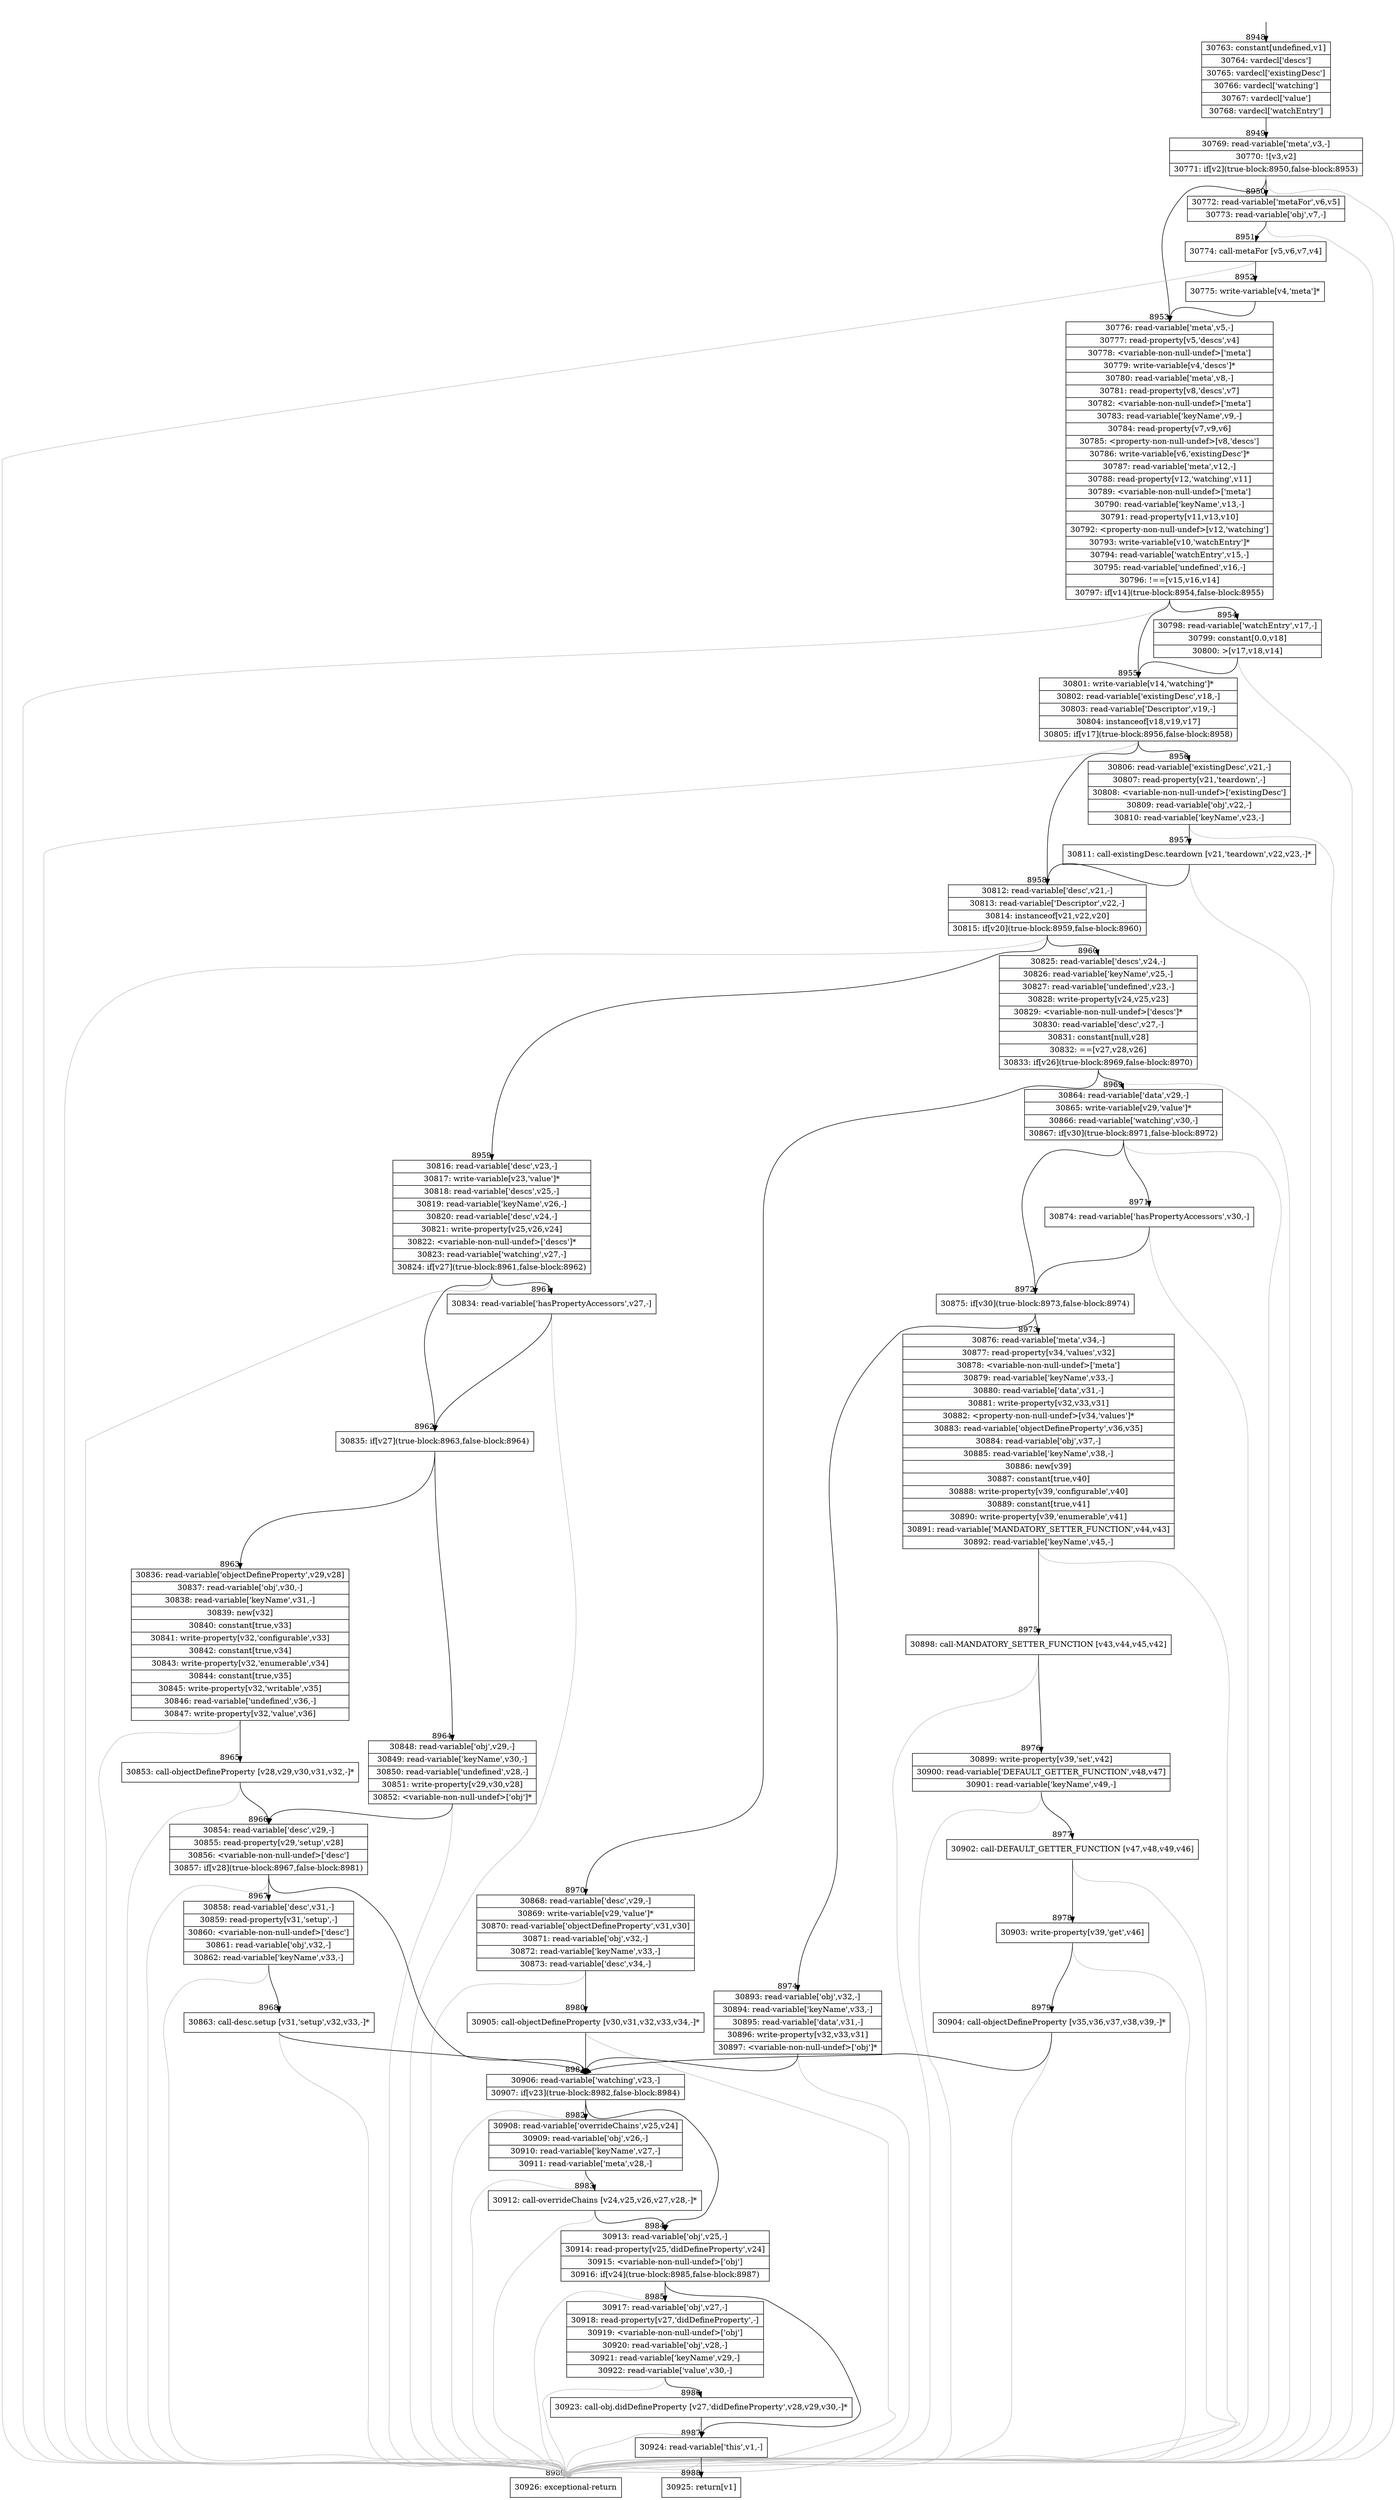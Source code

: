 digraph {
rankdir="TD"
BB_entry765[shape=none,label=""];
BB_entry765 -> BB8948 [tailport=s, headport=n, headlabel="    8948"]
BB8948 [shape=record label="{30763: constant[undefined,v1]|30764: vardecl['descs']|30765: vardecl['existingDesc']|30766: vardecl['watching']|30767: vardecl['value']|30768: vardecl['watchEntry']}" ] 
BB8948 -> BB8949 [tailport=s, headport=n, headlabel="      8949"]
BB8949 [shape=record label="{30769: read-variable['meta',v3,-]|30770: ![v3,v2]|30771: if[v2](true-block:8950,false-block:8953)}" ] 
BB8949 -> BB8950 [tailport=s, headport=n, headlabel="      8950"]
BB8949 -> BB8953 [tailport=s, headport=n, headlabel="      8953"]
BB8949 -> BB8989 [tailport=s, headport=n, color=gray, headlabel="      8989"]
BB8950 [shape=record label="{30772: read-variable['metaFor',v6,v5]|30773: read-variable['obj',v7,-]}" ] 
BB8950 -> BB8951 [tailport=s, headport=n, headlabel="      8951"]
BB8950 -> BB8989 [tailport=s, headport=n, color=gray]
BB8951 [shape=record label="{30774: call-metaFor [v5,v6,v7,v4]}" ] 
BB8951 -> BB8952 [tailport=s, headport=n, headlabel="      8952"]
BB8951 -> BB8989 [tailport=s, headport=n, color=gray]
BB8952 [shape=record label="{30775: write-variable[v4,'meta']*}" ] 
BB8952 -> BB8953 [tailport=s, headport=n]
BB8953 [shape=record label="{30776: read-variable['meta',v5,-]|30777: read-property[v5,'descs',v4]|30778: \<variable-non-null-undef\>['meta']|30779: write-variable[v4,'descs']*|30780: read-variable['meta',v8,-]|30781: read-property[v8,'descs',v7]|30782: \<variable-non-null-undef\>['meta']|30783: read-variable['keyName',v9,-]|30784: read-property[v7,v9,v6]|30785: \<property-non-null-undef\>[v8,'descs']|30786: write-variable[v6,'existingDesc']*|30787: read-variable['meta',v12,-]|30788: read-property[v12,'watching',v11]|30789: \<variable-non-null-undef\>['meta']|30790: read-variable['keyName',v13,-]|30791: read-property[v11,v13,v10]|30792: \<property-non-null-undef\>[v12,'watching']|30793: write-variable[v10,'watchEntry']*|30794: read-variable['watchEntry',v15,-]|30795: read-variable['undefined',v16,-]|30796: !==[v15,v16,v14]|30797: if[v14](true-block:8954,false-block:8955)}" ] 
BB8953 -> BB8955 [tailport=s, headport=n, headlabel="      8955"]
BB8953 -> BB8954 [tailport=s, headport=n, headlabel="      8954"]
BB8953 -> BB8989 [tailport=s, headport=n, color=gray]
BB8954 [shape=record label="{30798: read-variable['watchEntry',v17,-]|30799: constant[0.0,v18]|30800: \>[v17,v18,v14]}" ] 
BB8954 -> BB8955 [tailport=s, headport=n]
BB8954 -> BB8989 [tailport=s, headport=n, color=gray]
BB8955 [shape=record label="{30801: write-variable[v14,'watching']*|30802: read-variable['existingDesc',v18,-]|30803: read-variable['Descriptor',v19,-]|30804: instanceof[v18,v19,v17]|30805: if[v17](true-block:8956,false-block:8958)}" ] 
BB8955 -> BB8956 [tailport=s, headport=n, headlabel="      8956"]
BB8955 -> BB8958 [tailport=s, headport=n, headlabel="      8958"]
BB8955 -> BB8989 [tailport=s, headport=n, color=gray]
BB8956 [shape=record label="{30806: read-variable['existingDesc',v21,-]|30807: read-property[v21,'teardown',-]|30808: \<variable-non-null-undef\>['existingDesc']|30809: read-variable['obj',v22,-]|30810: read-variable['keyName',v23,-]}" ] 
BB8956 -> BB8957 [tailport=s, headport=n, headlabel="      8957"]
BB8956 -> BB8989 [tailport=s, headport=n, color=gray]
BB8957 [shape=record label="{30811: call-existingDesc.teardown [v21,'teardown',v22,v23,-]*}" ] 
BB8957 -> BB8958 [tailport=s, headport=n]
BB8957 -> BB8989 [tailport=s, headport=n, color=gray]
BB8958 [shape=record label="{30812: read-variable['desc',v21,-]|30813: read-variable['Descriptor',v22,-]|30814: instanceof[v21,v22,v20]|30815: if[v20](true-block:8959,false-block:8960)}" ] 
BB8958 -> BB8959 [tailport=s, headport=n, headlabel="      8959"]
BB8958 -> BB8960 [tailport=s, headport=n, headlabel="      8960"]
BB8958 -> BB8989 [tailport=s, headport=n, color=gray]
BB8959 [shape=record label="{30816: read-variable['desc',v23,-]|30817: write-variable[v23,'value']*|30818: read-variable['descs',v25,-]|30819: read-variable['keyName',v26,-]|30820: read-variable['desc',v24,-]|30821: write-property[v25,v26,v24]|30822: \<variable-non-null-undef\>['descs']*|30823: read-variable['watching',v27,-]|30824: if[v27](true-block:8961,false-block:8962)}" ] 
BB8959 -> BB8962 [tailport=s, headport=n, headlabel="      8962"]
BB8959 -> BB8961 [tailport=s, headport=n, headlabel="      8961"]
BB8959 -> BB8989 [tailport=s, headport=n, color=gray]
BB8960 [shape=record label="{30825: read-variable['descs',v24,-]|30826: read-variable['keyName',v25,-]|30827: read-variable['undefined',v23,-]|30828: write-property[v24,v25,v23]|30829: \<variable-non-null-undef\>['descs']*|30830: read-variable['desc',v27,-]|30831: constant[null,v28]|30832: ==[v27,v28,v26]|30833: if[v26](true-block:8969,false-block:8970)}" ] 
BB8960 -> BB8969 [tailport=s, headport=n, headlabel="      8969"]
BB8960 -> BB8970 [tailport=s, headport=n, headlabel="      8970"]
BB8960 -> BB8989 [tailport=s, headport=n, color=gray]
BB8961 [shape=record label="{30834: read-variable['hasPropertyAccessors',v27,-]}" ] 
BB8961 -> BB8962 [tailport=s, headport=n]
BB8961 -> BB8989 [tailport=s, headport=n, color=gray]
BB8962 [shape=record label="{30835: if[v27](true-block:8963,false-block:8964)}" ] 
BB8962 -> BB8963 [tailport=s, headport=n, headlabel="      8963"]
BB8962 -> BB8964 [tailport=s, headport=n, headlabel="      8964"]
BB8963 [shape=record label="{30836: read-variable['objectDefineProperty',v29,v28]|30837: read-variable['obj',v30,-]|30838: read-variable['keyName',v31,-]|30839: new[v32]|30840: constant[true,v33]|30841: write-property[v32,'configurable',v33]|30842: constant[true,v34]|30843: write-property[v32,'enumerable',v34]|30844: constant[true,v35]|30845: write-property[v32,'writable',v35]|30846: read-variable['undefined',v36,-]|30847: write-property[v32,'value',v36]}" ] 
BB8963 -> BB8965 [tailport=s, headport=n, headlabel="      8965"]
BB8963 -> BB8989 [tailport=s, headport=n, color=gray]
BB8964 [shape=record label="{30848: read-variable['obj',v29,-]|30849: read-variable['keyName',v30,-]|30850: read-variable['undefined',v28,-]|30851: write-property[v29,v30,v28]|30852: \<variable-non-null-undef\>['obj']*}" ] 
BB8964 -> BB8966 [tailport=s, headport=n, headlabel="      8966"]
BB8964 -> BB8989 [tailport=s, headport=n, color=gray]
BB8965 [shape=record label="{30853: call-objectDefineProperty [v28,v29,v30,v31,v32,-]*}" ] 
BB8965 -> BB8966 [tailport=s, headport=n]
BB8965 -> BB8989 [tailport=s, headport=n, color=gray]
BB8966 [shape=record label="{30854: read-variable['desc',v29,-]|30855: read-property[v29,'setup',v28]|30856: \<variable-non-null-undef\>['desc']|30857: if[v28](true-block:8967,false-block:8981)}" ] 
BB8966 -> BB8967 [tailport=s, headport=n, headlabel="      8967"]
BB8966 -> BB8981 [tailport=s, headport=n, headlabel="      8981"]
BB8966 -> BB8989 [tailport=s, headport=n, color=gray]
BB8967 [shape=record label="{30858: read-variable['desc',v31,-]|30859: read-property[v31,'setup',-]|30860: \<variable-non-null-undef\>['desc']|30861: read-variable['obj',v32,-]|30862: read-variable['keyName',v33,-]}" ] 
BB8967 -> BB8968 [tailport=s, headport=n, headlabel="      8968"]
BB8967 -> BB8989 [tailport=s, headport=n, color=gray]
BB8968 [shape=record label="{30863: call-desc.setup [v31,'setup',v32,v33,-]*}" ] 
BB8968 -> BB8981 [tailport=s, headport=n]
BB8968 -> BB8989 [tailport=s, headport=n, color=gray]
BB8969 [shape=record label="{30864: read-variable['data',v29,-]|30865: write-variable[v29,'value']*|30866: read-variable['watching',v30,-]|30867: if[v30](true-block:8971,false-block:8972)}" ] 
BB8969 -> BB8972 [tailport=s, headport=n, headlabel="      8972"]
BB8969 -> BB8971 [tailport=s, headport=n, headlabel="      8971"]
BB8969 -> BB8989 [tailport=s, headport=n, color=gray]
BB8970 [shape=record label="{30868: read-variable['desc',v29,-]|30869: write-variable[v29,'value']*|30870: read-variable['objectDefineProperty',v31,v30]|30871: read-variable['obj',v32,-]|30872: read-variable['keyName',v33,-]|30873: read-variable['desc',v34,-]}" ] 
BB8970 -> BB8980 [tailport=s, headport=n, headlabel="      8980"]
BB8970 -> BB8989 [tailport=s, headport=n, color=gray]
BB8971 [shape=record label="{30874: read-variable['hasPropertyAccessors',v30,-]}" ] 
BB8971 -> BB8972 [tailport=s, headport=n]
BB8971 -> BB8989 [tailport=s, headport=n, color=gray]
BB8972 [shape=record label="{30875: if[v30](true-block:8973,false-block:8974)}" ] 
BB8972 -> BB8973 [tailport=s, headport=n, headlabel="      8973"]
BB8972 -> BB8974 [tailport=s, headport=n, headlabel="      8974"]
BB8973 [shape=record label="{30876: read-variable['meta',v34,-]|30877: read-property[v34,'values',v32]|30878: \<variable-non-null-undef\>['meta']|30879: read-variable['keyName',v33,-]|30880: read-variable['data',v31,-]|30881: write-property[v32,v33,v31]|30882: \<property-non-null-undef\>[v34,'values']*|30883: read-variable['objectDefineProperty',v36,v35]|30884: read-variable['obj',v37,-]|30885: read-variable['keyName',v38,-]|30886: new[v39]|30887: constant[true,v40]|30888: write-property[v39,'configurable',v40]|30889: constant[true,v41]|30890: write-property[v39,'enumerable',v41]|30891: read-variable['MANDATORY_SETTER_FUNCTION',v44,v43]|30892: read-variable['keyName',v45,-]}" ] 
BB8973 -> BB8975 [tailport=s, headport=n, headlabel="      8975"]
BB8973 -> BB8989 [tailport=s, headport=n, color=gray]
BB8974 [shape=record label="{30893: read-variable['obj',v32,-]|30894: read-variable['keyName',v33,-]|30895: read-variable['data',v31,-]|30896: write-property[v32,v33,v31]|30897: \<variable-non-null-undef\>['obj']*}" ] 
BB8974 -> BB8981 [tailport=s, headport=n]
BB8974 -> BB8989 [tailport=s, headport=n, color=gray]
BB8975 [shape=record label="{30898: call-MANDATORY_SETTER_FUNCTION [v43,v44,v45,v42]}" ] 
BB8975 -> BB8976 [tailport=s, headport=n, headlabel="      8976"]
BB8975 -> BB8989 [tailport=s, headport=n, color=gray]
BB8976 [shape=record label="{30899: write-property[v39,'set',v42]|30900: read-variable['DEFAULT_GETTER_FUNCTION',v48,v47]|30901: read-variable['keyName',v49,-]}" ] 
BB8976 -> BB8977 [tailport=s, headport=n, headlabel="      8977"]
BB8976 -> BB8989 [tailport=s, headport=n, color=gray]
BB8977 [shape=record label="{30902: call-DEFAULT_GETTER_FUNCTION [v47,v48,v49,v46]}" ] 
BB8977 -> BB8978 [tailport=s, headport=n, headlabel="      8978"]
BB8977 -> BB8989 [tailport=s, headport=n, color=gray]
BB8978 [shape=record label="{30903: write-property[v39,'get',v46]}" ] 
BB8978 -> BB8979 [tailport=s, headport=n, headlabel="      8979"]
BB8978 -> BB8989 [tailport=s, headport=n, color=gray]
BB8979 [shape=record label="{30904: call-objectDefineProperty [v35,v36,v37,v38,v39,-]*}" ] 
BB8979 -> BB8981 [tailport=s, headport=n]
BB8979 -> BB8989 [tailport=s, headport=n, color=gray]
BB8980 [shape=record label="{30905: call-objectDefineProperty [v30,v31,v32,v33,v34,-]*}" ] 
BB8980 -> BB8981 [tailport=s, headport=n]
BB8980 -> BB8989 [tailport=s, headport=n, color=gray]
BB8981 [shape=record label="{30906: read-variable['watching',v23,-]|30907: if[v23](true-block:8982,false-block:8984)}" ] 
BB8981 -> BB8982 [tailport=s, headport=n, headlabel="      8982"]
BB8981 -> BB8984 [tailport=s, headport=n, headlabel="      8984"]
BB8981 -> BB8989 [tailport=s, headport=n, color=gray]
BB8982 [shape=record label="{30908: read-variable['overrideChains',v25,v24]|30909: read-variable['obj',v26,-]|30910: read-variable['keyName',v27,-]|30911: read-variable['meta',v28,-]}" ] 
BB8982 -> BB8983 [tailport=s, headport=n, headlabel="      8983"]
BB8982 -> BB8989 [tailport=s, headport=n, color=gray]
BB8983 [shape=record label="{30912: call-overrideChains [v24,v25,v26,v27,v28,-]*}" ] 
BB8983 -> BB8984 [tailport=s, headport=n]
BB8983 -> BB8989 [tailport=s, headport=n, color=gray]
BB8984 [shape=record label="{30913: read-variable['obj',v25,-]|30914: read-property[v25,'didDefineProperty',v24]|30915: \<variable-non-null-undef\>['obj']|30916: if[v24](true-block:8985,false-block:8987)}" ] 
BB8984 -> BB8985 [tailport=s, headport=n, headlabel="      8985"]
BB8984 -> BB8987 [tailport=s, headport=n, headlabel="      8987"]
BB8984 -> BB8989 [tailport=s, headport=n, color=gray]
BB8985 [shape=record label="{30917: read-variable['obj',v27,-]|30918: read-property[v27,'didDefineProperty',-]|30919: \<variable-non-null-undef\>['obj']|30920: read-variable['obj',v28,-]|30921: read-variable['keyName',v29,-]|30922: read-variable['value',v30,-]}" ] 
BB8985 -> BB8986 [tailport=s, headport=n, headlabel="      8986"]
BB8985 -> BB8989 [tailport=s, headport=n, color=gray]
BB8986 [shape=record label="{30923: call-obj.didDefineProperty [v27,'didDefineProperty',v28,v29,v30,-]*}" ] 
BB8986 -> BB8987 [tailport=s, headport=n]
BB8986 -> BB8989 [tailport=s, headport=n, color=gray]
BB8987 [shape=record label="{30924: read-variable['this',v1,-]}" ] 
BB8987 -> BB8988 [tailport=s, headport=n, headlabel="      8988"]
BB8987 -> BB8989 [tailport=s, headport=n, color=gray]
BB8988 [shape=record label="{30925: return[v1]}" ] 
BB8989 [shape=record label="{30926: exceptional-return}" ] 
//#$~ 16035
}
